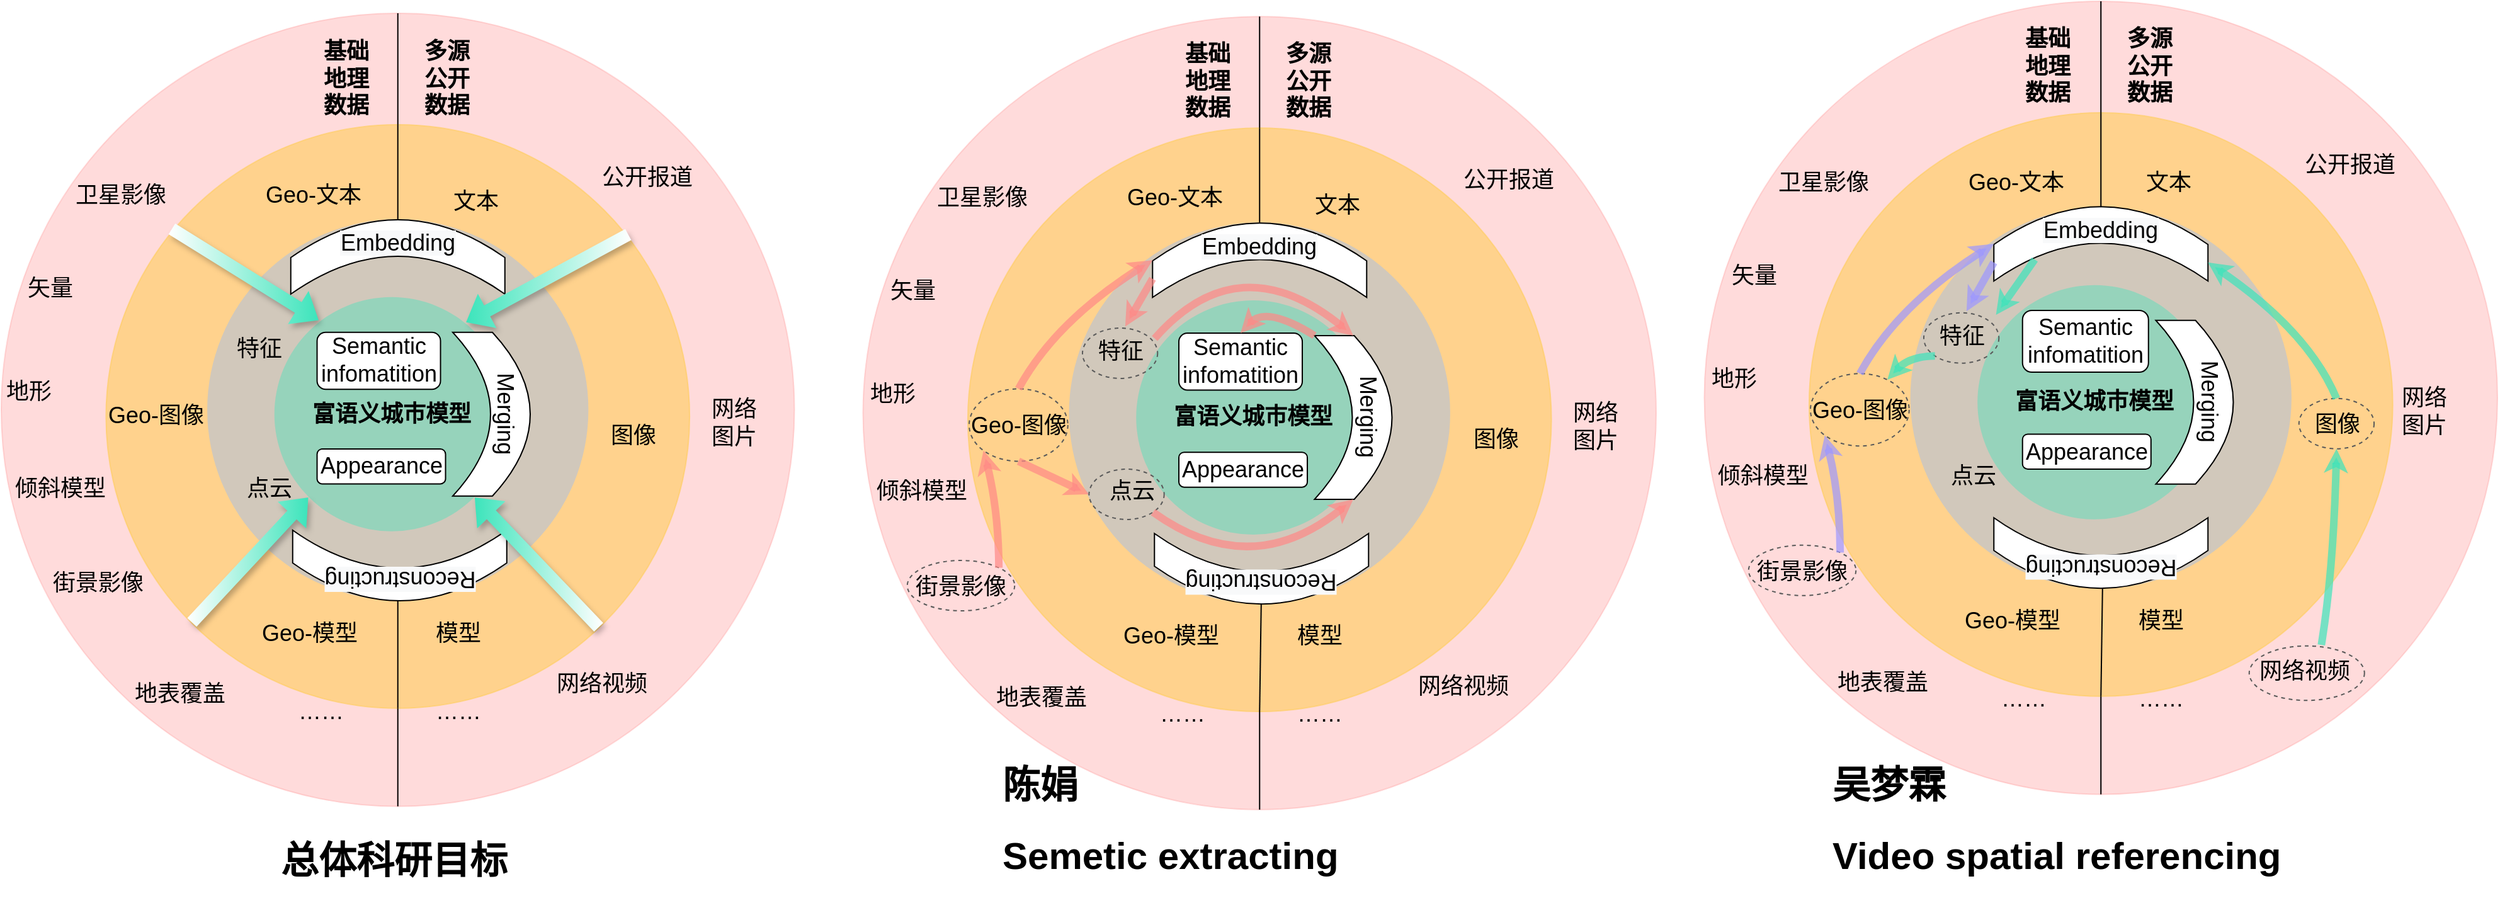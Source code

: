 <mxfile version="24.2.0" type="github">
  <diagram name="第 1 页" id="vshPCFCdqvHP2fLDASBx">
    <mxGraphModel dx="4301" dy="2306" grid="1" gridSize="10" guides="1" tooltips="1" connect="1" arrows="1" fold="1" page="1" pageScale="1" pageWidth="827" pageHeight="1169" math="0" shadow="0">
      <root>
        <mxCell id="0" />
        <mxCell id="1" parent="0" />
        <mxCell id="73l6ZmAT1cNKYX8VZmuh-1" value="" style="ellipse;whiteSpace=wrap;html=1;aspect=fixed;fontSize=18;fillColor=#ff8987;strokeColor=#ff8987;opacity=30;" vertex="1" parent="1">
          <mxGeometry x="802.26" y="50.0" width="629.75" height="629.75" as="geometry" />
        </mxCell>
        <mxCell id="73l6ZmAT1cNKYX8VZmuh-2" value="" style="ellipse;whiteSpace=wrap;html=1;aspect=fixed;fontSize=18;fillColor=#ffcd5a;strokeColor=#ffcd5a;opacity=60;" vertex="1" parent="1">
          <mxGeometry x="885.45" y="138.52" width="463.36" height="463.36" as="geometry" />
        </mxCell>
        <mxCell id="73l6ZmAT1cNKYX8VZmuh-3" value="" style="ellipse;whiteSpace=wrap;html=1;aspect=fixed;fontSize=18;fillColor=#8db9ff;strokeColor=none;opacity=40;" vertex="1" parent="1">
          <mxGeometry x="965.81" y="213.56" width="302.64" height="302.64" as="geometry" />
        </mxCell>
        <mxCell id="73l6ZmAT1cNKYX8VZmuh-4" value="&lt;span style=&quot;background-color: rgb(248 , 249 , 250)&quot;&gt;Reconstructing&lt;br&gt;&lt;br&gt;&lt;/span&gt;" style="shape=dataStorage;whiteSpace=wrap;html=1;fixedSize=1;fontSize=18;rotation=-90;size=30;horizontal=0;strokeColor=default;strokeWidth=1;verticalAlign=middle;" vertex="1" parent="1">
          <mxGeometry x="1089.13" y="403.13" width="56" height="170" as="geometry" />
        </mxCell>
        <mxCell id="73l6ZmAT1cNKYX8VZmuh-5" value="富语义城市模型" style="ellipse;whiteSpace=wrap;html=1;aspect=fixed;fontSize=18;fillColor=#3ce4bb;strokeColor=none;opacity=40;fontStyle=1" vertex="1" parent="1">
          <mxGeometry x="1019.13" y="275.38" width="186" height="186" as="geometry" />
        </mxCell>
        <mxCell id="73l6ZmAT1cNKYX8VZmuh-6" value="Merging&lt;br&gt;&amp;nbsp;" style="shape=dataStorage;whiteSpace=wrap;html=1;fixedSize=1;fontSize=18;rotation=-180;size=30;horizontal=0;strokeColor=default;strokeWidth=1;" vertex="1" parent="1">
          <mxGeometry x="1160.74" y="303.38" width="61.5" height="130" as="geometry" />
        </mxCell>
        <mxCell id="73l6ZmAT1cNKYX8VZmuh-7" value="&lt;span style=&quot;background-color: rgb(248 , 249 , 250)&quot;&gt;Embedding&lt;br&gt;&lt;br&gt;&lt;/span&gt;" style="shape=dataStorage;whiteSpace=wrap;html=1;fixedSize=1;fontSize=18;rotation=90;size=30;horizontal=0;strokeColor=default;strokeWidth=1;" vertex="1" parent="1">
          <mxGeometry x="1087.63" y="157.63" width="59" height="170" as="geometry" />
        </mxCell>
        <mxCell id="73l6ZmAT1cNKYX8VZmuh-8" value="Semantic infomatition" style="rounded=1;whiteSpace=wrap;html=1;fontSize=18;strokeColor=default;strokeWidth=1;" vertex="1" parent="1">
          <mxGeometry x="1054.88" y="295.49" width="100" height="49.03" as="geometry" />
        </mxCell>
        <mxCell id="73l6ZmAT1cNKYX8VZmuh-9" value="Appearance" style="rounded=1;whiteSpace=wrap;html=1;fontSize=18;strokeColor=default;strokeWidth=1;" vertex="1" parent="1">
          <mxGeometry x="1054.88" y="393.73" width="102" height="27.75" as="geometry" />
        </mxCell>
        <mxCell id="73l6ZmAT1cNKYX8VZmuh-10" value="&lt;span style=&quot;text-align: center&quot;&gt;卫星影像&lt;/span&gt;" style="text;whiteSpace=wrap;html=1;fontSize=18;" vertex="1" parent="1">
          <mxGeometry x="859.49" y="177.38" width="74" height="40" as="geometry" />
        </mxCell>
        <mxCell id="73l6ZmAT1cNKYX8VZmuh-11" value="&lt;div style=&quot;text-align: center&quot;&gt;&lt;span&gt;&lt;font face=&quot;helvetica&quot;&gt;地形&lt;/font&gt;&lt;/span&gt;&lt;/div&gt;" style="text;whiteSpace=wrap;html=1;fontSize=18;" vertex="1" parent="1">
          <mxGeometry x="805.52" y="333.27" width="50" height="29" as="geometry" />
        </mxCell>
        <mxCell id="73l6ZmAT1cNKYX8VZmuh-12" value="&lt;div style=&quot;text-align: center&quot;&gt;&lt;span&gt;&lt;font face=&quot;helvetica&quot;&gt;倾斜模型&lt;/font&gt;&lt;/span&gt;&lt;/div&gt;" style="text;whiteSpace=wrap;html=1;fontSize=18;" vertex="1" parent="1">
          <mxGeometry x="810.88" y="410.38" width="100" height="40" as="geometry" />
        </mxCell>
        <mxCell id="73l6ZmAT1cNKYX8VZmuh-13" value="&lt;span style=&quot;font-family: helvetica; font-size: 18px; font-style: normal; font-weight: 400; letter-spacing: normal; text-align: center; text-indent: 0px; text-transform: none; word-spacing: 0px; display: inline; float: none;&quot;&gt;矢量&lt;/span&gt;" style="text;whiteSpace=wrap;html=1;fontSize=18;fillColor=none;fontColor=default;labelBackgroundColor=none;" vertex="1" parent="1">
          <mxGeometry x="821.63" y="251.38" width="55" height="32" as="geometry" />
        </mxCell>
        <mxCell id="73l6ZmAT1cNKYX8VZmuh-14" value="&lt;div style=&quot;text-align: center&quot;&gt;&lt;span&gt;&lt;font face=&quot;helvetica&quot;&gt;地表覆盖&lt;/font&gt;&lt;/span&gt;&lt;/div&gt;" style="text;whiteSpace=wrap;html=1;fontSize=18;" vertex="1" parent="1">
          <mxGeometry x="905.88" y="573.5" width="100" height="40" as="geometry" />
        </mxCell>
        <mxCell id="73l6ZmAT1cNKYX8VZmuh-15" value="&lt;span style=&quot;font-size: 18px; font-style: normal; letter-spacing: normal; text-align: left; text-indent: 0px; text-transform: none; word-spacing: 0px; font-family: helvetica; display: inline; float: none;&quot;&gt;基础&lt;br&gt;&lt;/span&gt;&lt;span style=&quot;font-size: 18px; font-style: normal; letter-spacing: normal; text-align: left; text-indent: 0px; text-transform: none; word-spacing: 0px; font-family: helvetica; display: inline; float: none;&quot;&gt;地理&lt;br&gt;&lt;/span&gt;&lt;span style=&quot;font-size: 18px; font-style: normal; letter-spacing: normal; text-align: left; text-indent: 0px; text-transform: none; word-spacing: 0px; font-family: helvetica; display: inline; float: none;&quot;&gt;数据&lt;/span&gt;" style="text;whiteSpace=wrap;html=1;fontSize=18;fillColor=none;fontColor=default;labelBackgroundColor=none;fontStyle=1" vertex="1" parent="1">
          <mxGeometry x="1054.88" y="63.02" width="40" height="75.5" as="geometry" />
        </mxCell>
        <mxCell id="73l6ZmAT1cNKYX8VZmuh-16" value="&lt;span style=&quot;text-align: right&quot;&gt;多源&lt;br&gt;&lt;/span&gt;&lt;span style=&quot;text-align: right&quot;&gt;公开&lt;br&gt;&lt;/span&gt;&lt;span style=&quot;text-align: right&quot;&gt;数据&lt;/span&gt;" style="text;whiteSpace=wrap;html=1;fontSize=18;fontStyle=1" vertex="1" parent="1">
          <mxGeometry x="1136.26" y="63.02" width="40" height="75.5" as="geometry" />
        </mxCell>
        <mxCell id="73l6ZmAT1cNKYX8VZmuh-17" value="&lt;span style=&quot;font-family: helvetica; font-size: 18px; font-style: normal; font-weight: 400; letter-spacing: normal; text-align: center; text-indent: 0px; text-transform: none; word-spacing: 0px; display: inline; float: none;&quot;&gt;公开报道&lt;/span&gt;" style="text;whiteSpace=wrap;html=1;fontSize=18;fillColor=none;fontColor=default;labelBackgroundColor=none;" vertex="1" parent="1">
          <mxGeometry x="1277.38" y="163.27" width="100" height="40" as="geometry" />
        </mxCell>
        <mxCell id="73l6ZmAT1cNKYX8VZmuh-18" value="&lt;span style=&quot;font-family: helvetica; font-size: 18px; font-style: normal; font-weight: 400; letter-spacing: normal; text-align: center; text-indent: 0px; text-transform: none; word-spacing: 0px; display: inline; float: none;&quot;&gt;网络&lt;br&gt;图片&lt;/span&gt;" style="text;whiteSpace=wrap;html=1;fontSize=18;fillColor=none;fontColor=default;labelBackgroundColor=none;" vertex="1" parent="1">
          <mxGeometry x="1354.38" y="347.88" width="54.36" height="34" as="geometry" />
        </mxCell>
        <mxCell id="73l6ZmAT1cNKYX8VZmuh-19" value="&lt;div style=&quot;text-align: center&quot;&gt;&lt;font face=&quot;helvetica&quot;&gt;……&lt;/font&gt;&lt;/div&gt;" style="text;whiteSpace=wrap;html=1;fontSize=18;" vertex="1" parent="1">
          <mxGeometry x="1036.13" y="587.38" width="48.75" height="40" as="geometry" />
        </mxCell>
        <mxCell id="73l6ZmAT1cNKYX8VZmuh-20" value="&lt;div style=&quot;text-align: center&quot;&gt;&lt;font face=&quot;helvetica&quot;&gt;……&lt;/font&gt;&lt;/div&gt;" style="text;whiteSpace=wrap;html=1;fontSize=18;" vertex="1" parent="1">
          <mxGeometry x="1145.13" y="587.38" width="49.75" height="40" as="geometry" />
        </mxCell>
        <mxCell id="73l6ZmAT1cNKYX8VZmuh-21" value="&lt;span style=&quot;color: rgb(0 , 0 , 0) ; font-family: &amp;#34;helvetica&amp;#34; ; font-size: 18px ; font-style: normal ; font-weight: 400 ; letter-spacing: normal ; text-align: center ; text-indent: 0px ; text-transform: none ; word-spacing: 0px ; display: inline ; float: none&quot;&gt;Geo-文本&lt;/span&gt;" style="text;whiteSpace=wrap;html=1;fontSize=18;labelBackgroundColor=none;" vertex="1" parent="1">
          <mxGeometry x="1010.38" y="177.38" width="90" height="40" as="geometry" />
        </mxCell>
        <mxCell id="73l6ZmAT1cNKYX8VZmuh-22" value="&lt;div style=&quot;text-align: center&quot;&gt;&lt;span&gt;&lt;font face=&quot;helvetica&quot;&gt;Geo-模型&lt;/font&gt;&lt;/span&gt;&lt;/div&gt;" style="text;whiteSpace=wrap;html=1;fontSize=18;" vertex="1" parent="1">
          <mxGeometry x="1006.82" y="525.13" width="79.5" height="40" as="geometry" />
        </mxCell>
        <mxCell id="73l6ZmAT1cNKYX8VZmuh-23" value="" style="ellipse;whiteSpace=wrap;html=1;fontSize=18;fillColor=none;strokeColor=#5a5a5a;labelBackgroundColor=#ffffff;endArrow=classic;rounded=0;endSize=6;startSize=6;strokeWidth=1;dashed=1;" vertex="1" parent="1">
          <mxGeometry x="886.49" y="345.63" width="78.39" height="57.5" as="geometry" />
        </mxCell>
        <mxCell id="73l6ZmAT1cNKYX8VZmuh-24" value="" style="ellipse;whiteSpace=wrap;html=1;fontSize=18;fillColor=none;strokeColor=#5a5a5a;labelBackgroundColor=#ffffff;endArrow=classic;rounded=0;endSize=6;startSize=6;strokeWidth=1;dashed=1;" vertex="1" parent="1">
          <mxGeometry x="976.49" y="297.38" width="59.64" height="40" as="geometry" />
        </mxCell>
        <mxCell id="73l6ZmAT1cNKYX8VZmuh-25" value="" style="curved=1;endArrow=classic;html=1;rounded=0;fontSize=18;entryX=0.569;entryY=-0.032;entryDx=0;entryDy=0;strokeColor=#9d98ff;endSize=0;startSize=0;strokeWidth=6;fillColor=#9d98ff;exitX=0.75;exitY=1;exitDx=0;exitDy=0;opacity=70;entryPerimeter=0;" edge="1" parent="1" source="73l6ZmAT1cNKYX8VZmuh-7" target="73l6ZmAT1cNKYX8VZmuh-24">
          <mxGeometry width="50" height="50" relative="1" as="geometry">
            <mxPoint x="1094.63" y="265.38" as="sourcePoint" />
            <mxPoint x="1060.755" y="312.38" as="targetPoint" />
            <Array as="points" />
          </mxGeometry>
        </mxCell>
        <mxCell id="73l6ZmAT1cNKYX8VZmuh-26" value="" style="ellipse;whiteSpace=wrap;html=1;fontSize=18;fillColor=none;strokeColor=#5a5a5a;labelBackgroundColor=#ffffff;endArrow=classic;rounded=0;endSize=0;startSize=0;strokeWidth=1;dashed=1;" vertex="1" parent="1">
          <mxGeometry x="837.38" y="481.88" width="85.25" height="40" as="geometry" />
        </mxCell>
        <mxCell id="73l6ZmAT1cNKYX8VZmuh-27" value="" style="curved=1;endArrow=classic;html=1;rounded=0;fontSize=18;entryX=0;entryY=1;entryDx=0;entryDy=0;exitX=1;exitY=0;exitDx=0;exitDy=0;strokeColor=#9d98ff;endSize=0;startSize=0;strokeWidth=6;fillColor=#9d98ff;opacity=70;" edge="1" parent="1" source="73l6ZmAT1cNKYX8VZmuh-26" target="73l6ZmAT1cNKYX8VZmuh-23">
          <mxGeometry width="50" height="50" relative="1" as="geometry">
            <mxPoint x="1054.63" y="441.88" as="sourcePoint" />
            <mxPoint x="1104.63" y="391.88" as="targetPoint" />
            <Array as="points">
              <mxPoint x="909.88" y="441.88" />
            </Array>
          </mxGeometry>
        </mxCell>
        <mxCell id="73l6ZmAT1cNKYX8VZmuh-28" value="" style="ellipse;whiteSpace=wrap;html=1;fontSize=18;fillColor=none;strokeColor=#5a5a5a;labelBackgroundColor=#ffffff;endArrow=classic;rounded=0;endSize=6;startSize=6;strokeWidth=1;gradientColor=#ffffff;gradientDirection=north;dashed=1;" vertex="1" parent="1">
          <mxGeometry x="1234.88" y="561.88" width="91.5" height="43.25" as="geometry" />
        </mxCell>
        <mxCell id="73l6ZmAT1cNKYX8VZmuh-29" value="&lt;span style=&quot;color: rgb(0, 0, 0); font-family: helvetica; font-size: 18px; font-style: normal; font-weight: 400; letter-spacing: normal; text-align: center; text-indent: 0px; text-transform: none; word-spacing: 0px; display: inline; float: none;&quot;&gt;网络视频&lt;/span&gt;" style="text;whiteSpace=wrap;html=1;fontSize=18;labelBackgroundColor=none;" vertex="1" parent="1">
          <mxGeometry x="1241.49" y="565.13" width="83.39" height="40" as="geometry" />
        </mxCell>
        <mxCell id="73l6ZmAT1cNKYX8VZmuh-30" value="&lt;span style=&quot;color: rgb(0, 0, 0); font-family: helvetica; font-size: 18px; font-style: normal; font-weight: 400; letter-spacing: normal; text-align: center; text-indent: 0px; text-transform: none; word-spacing: 0px; display: inline; float: none;&quot;&gt;街景影像&lt;/span&gt;" style="text;whiteSpace=wrap;html=1;fontSize=18;labelBackgroundColor=none;fillColor=none;" vertex="1" parent="1">
          <mxGeometry x="841.63" y="485.88" width="78" height="27.64" as="geometry" />
        </mxCell>
        <mxCell id="73l6ZmAT1cNKYX8VZmuh-31" value="&lt;span style=&quot;color: rgb(0 , 0 , 0) ; font-family: &amp;#34;helvetica&amp;#34; ; font-size: 18px ; font-style: normal ; font-weight: 400 ; letter-spacing: normal ; text-align: center ; text-indent: 0px ; text-transform: none ; word-spacing: 0px ; display: inline ; float: none&quot;&gt;Geo-图像&lt;/span&gt;" style="text;whiteSpace=wrap;html=1;fontSize=18;labelBackgroundColor=none;" vertex="1" parent="1">
          <mxGeometry x="886.49" y="357.63" width="80" height="33.5" as="geometry" />
        </mxCell>
        <mxCell id="73l6ZmAT1cNKYX8VZmuh-32" value="&lt;span style=&quot;color: rgb(0, 0, 0); font-family: helvetica; font-size: 18px; font-style: normal; font-weight: 400; letter-spacing: normal; text-indent: 0px; text-transform: none; word-spacing: 0px; display: inline; float: none;&quot;&gt;点云&lt;/span&gt;" style="text;whiteSpace=wrap;html=1;fontSize=18;align=center;labelBackgroundColor=none;" vertex="1" parent="1">
          <mxGeometry x="995.63" y="410.38" width="40" height="30" as="geometry" />
        </mxCell>
        <mxCell id="73l6ZmAT1cNKYX8VZmuh-33" value="&lt;span style=&quot;color: rgb(0, 0, 0); font-family: helvetica; font-size: 18px; font-style: normal; font-weight: 400; letter-spacing: normal; text-indent: 0px; text-transform: none; word-spacing: 0px; display: inline; float: none;&quot;&gt;特征&lt;/span&gt;" style="text;whiteSpace=wrap;html=1;fontSize=18;align=center;labelBackgroundColor=none;" vertex="1" parent="1">
          <mxGeometry x="980.31" y="299.02" width="53.5" height="26.5" as="geometry" />
        </mxCell>
        <mxCell id="73l6ZmAT1cNKYX8VZmuh-34" value="" style="curved=1;endArrow=classic;html=1;rounded=0;fontSize=18;entryX=0.5;entryY=1;entryDx=0;entryDy=0;exitX=0.626;exitY=-0.018;exitDx=0;exitDy=0;strokeColor=#3ce4bb;endSize=0;startSize=0;strokeWidth=6;fillColor=#3ce4bb;opacity=70;exitPerimeter=0;" edge="1" parent="1" source="73l6ZmAT1cNKYX8VZmuh-28" target="73l6ZmAT1cNKYX8VZmuh-37">
          <mxGeometry width="50" height="50" relative="1" as="geometry">
            <mxPoint x="1076.63" y="341.88" as="sourcePoint" />
            <mxPoint x="1126.63" y="291.88" as="targetPoint" />
            <Array as="points">
              <mxPoint x="1301.88" y="501.88" />
            </Array>
          </mxGeometry>
        </mxCell>
        <mxCell id="73l6ZmAT1cNKYX8VZmuh-35" value="" style="endArrow=none;html=1;rounded=0;fontSize=18;entryX=0.5;entryY=0;entryDx=0;entryDy=0;" edge="1" parent="1" source="73l6ZmAT1cNKYX8VZmuh-2" target="73l6ZmAT1cNKYX8VZmuh-1">
          <mxGeometry width="50" height="50" relative="1" as="geometry">
            <mxPoint x="1234.88" y="341.88" as="sourcePoint" />
            <mxPoint x="1284.88" y="291.88" as="targetPoint" />
          </mxGeometry>
        </mxCell>
        <mxCell id="73l6ZmAT1cNKYX8VZmuh-36" value="" style="endArrow=none;html=1;rounded=0;fontSize=18;entryX=0.5;entryY=1;entryDx=0;entryDy=0;exitX=0.5;exitY=1;exitDx=0;exitDy=0;" edge="1" parent="1" source="73l6ZmAT1cNKYX8VZmuh-1" target="73l6ZmAT1cNKYX8VZmuh-2">
          <mxGeometry width="50" height="50" relative="1" as="geometry">
            <mxPoint x="1112.157" y="704.924" as="sourcePoint" />
            <mxPoint x="1110.105" y="611.88" as="targetPoint" />
          </mxGeometry>
        </mxCell>
        <mxCell id="73l6ZmAT1cNKYX8VZmuh-37" value="" style="ellipse;whiteSpace=wrap;html=1;fontSize=18;fillColor=none;strokeColor=#5a5a5a;labelBackgroundColor=#ffffff;endArrow=classic;rounded=0;endSize=6;startSize=6;strokeWidth=1;dashed=1;" vertex="1" parent="1">
          <mxGeometry x="1274.38" y="365.38" width="59.64" height="40" as="geometry" />
        </mxCell>
        <mxCell id="73l6ZmAT1cNKYX8VZmuh-38" value="&lt;span style=&quot;color: rgb(0, 0, 0); font-family: helvetica; font-size: 18px; font-style: normal; font-weight: 400; letter-spacing: normal; text-align: center; text-indent: 0px; text-transform: none; word-spacing: 0px; display: inline; float: none;&quot;&gt;图像&lt;/span&gt;" style="text;whiteSpace=wrap;html=1;fontSize=18;labelBackgroundColor=none;" vertex="1" parent="1">
          <mxGeometry x="1284.52" y="368.63" width="40" height="33.5" as="geometry" />
        </mxCell>
        <mxCell id="73l6ZmAT1cNKYX8VZmuh-39" value="" style="curved=1;endArrow=classic;html=1;rounded=0;fontSize=18;entryX=0.5;entryY=1;entryDx=0;entryDy=0;strokeColor=#9d98ff;endSize=0;startSize=0;strokeWidth=6;fillColor=#9d98ff;exitX=0.5;exitY=0;exitDx=0;exitDy=0;opacity=70;" edge="1" parent="1" source="73l6ZmAT1cNKYX8VZmuh-23" target="73l6ZmAT1cNKYX8VZmuh-7">
          <mxGeometry width="50" height="50" relative="1" as="geometry">
            <mxPoint x="1038.13" y="287.77" as="sourcePoint" />
            <mxPoint x="1020.425" y="306.1" as="targetPoint" />
            <Array as="points">
              <mxPoint x="954.88" y="291.88" />
            </Array>
          </mxGeometry>
        </mxCell>
        <mxCell id="73l6ZmAT1cNKYX8VZmuh-40" value="" style="curved=1;endArrow=classic;html=1;rounded=0;fontSize=18;entryX=0.75;entryY=0;entryDx=0;entryDy=0;exitX=0.5;exitY=0;exitDx=0;exitDy=0;strokeColor=#3ce4bb;endSize=0;startSize=0;strokeWidth=6;fillColor=#3ce4bb;opacity=70;" edge="1" parent="1" source="73l6ZmAT1cNKYX8VZmuh-37" target="73l6ZmAT1cNKYX8VZmuh-7">
          <mxGeometry width="50" height="50" relative="1" as="geometry">
            <mxPoint x="1243.88" y="595.13" as="sourcePoint" />
            <mxPoint x="1096.32" y="574.88" as="targetPoint" />
            <Array as="points">
              <mxPoint x="1281.88" y="311.88" />
            </Array>
          </mxGeometry>
        </mxCell>
        <mxCell id="73l6ZmAT1cNKYX8VZmuh-41" value="" style="endArrow=none;html=1;rounded=0;fontSize=18;entryX=0.5;entryY=0;entryDx=0;entryDy=0;exitX=0.5;exitY=0;exitDx=0;exitDy=0;" edge="1" parent="1" source="73l6ZmAT1cNKYX8VZmuh-3" target="73l6ZmAT1cNKYX8VZmuh-2">
          <mxGeometry width="50" height="50" relative="1" as="geometry">
            <mxPoint x="1127.13" y="148.52" as="sourcePoint" />
            <mxPoint x="1127.135" y="60.0" as="targetPoint" />
          </mxGeometry>
        </mxCell>
        <mxCell id="73l6ZmAT1cNKYX8VZmuh-42" value="" style="endArrow=none;html=1;rounded=0;fontSize=18;exitX=0.5;exitY=1;exitDx=0;exitDy=0;" edge="1" parent="1" source="73l6ZmAT1cNKYX8VZmuh-2" target="73l6ZmAT1cNKYX8VZmuh-3">
          <mxGeometry width="50" height="50" relative="1" as="geometry">
            <mxPoint x="1128.13" y="239.24" as="sourcePoint" />
            <mxPoint x="1127.13" y="148.52" as="targetPoint" />
          </mxGeometry>
        </mxCell>
        <mxCell id="73l6ZmAT1cNKYX8VZmuh-43" value="&lt;div style=&quot;text-align: center&quot;&gt;&lt;span&gt;&lt;font face=&quot;helvetica&quot;&gt;模型&lt;/font&gt;&lt;/span&gt;&lt;/div&gt;" style="text;whiteSpace=wrap;html=1;fontSize=18;" vertex="1" parent="1">
          <mxGeometry x="1145.13" y="525.13" width="49.75" height="40" as="geometry" />
        </mxCell>
        <mxCell id="73l6ZmAT1cNKYX8VZmuh-44" value="&lt;span style=&quot;color: rgb(0 , 0 , 0) ; font-family: &amp;#34;helvetica&amp;#34; ; font-size: 18px ; font-style: normal ; font-weight: 400 ; letter-spacing: normal ; text-align: center ; text-indent: 0px ; text-transform: none ; word-spacing: 0px ; display: inline ; float: none&quot;&gt;文本&lt;/span&gt;" style="text;whiteSpace=wrap;html=1;fontSize=18;labelBackgroundColor=none;" vertex="1" parent="1">
          <mxGeometry x="1150.74" y="177.38" width="45.75" height="29.14" as="geometry" />
        </mxCell>
        <mxCell id="73l6ZmAT1cNKYX8VZmuh-45" value="" style="curved=1;endArrow=classic;html=1;rounded=0;fontSize=18;exitX=0;exitY=1;exitDx=0;exitDy=0;fillColor=#3ce4bb;strokeColor=#3ce4bb;endSize=0;startSize=0;strokeWidth=6;opacity=70;" edge="1" parent="1" source="73l6ZmAT1cNKYX8VZmuh-24" target="73l6ZmAT1cNKYX8VZmuh-23">
          <mxGeometry width="50" height="50" relative="1" as="geometry">
            <mxPoint x="1064.88" y="261.88" as="sourcePoint" />
            <mxPoint x="1114.88" y="211.88" as="targetPoint" />
            <Array as="points">
              <mxPoint x="964.88" y="331.88" />
            </Array>
          </mxGeometry>
        </mxCell>
        <mxCell id="73l6ZmAT1cNKYX8VZmuh-46" value="" style="curved=1;endArrow=classic;html=1;rounded=0;fontSize=18;entryX=1;entryY=0;entryDx=0;entryDy=0;strokeColor=#3ce4bb;endSize=0;startSize=0;strokeWidth=6;fillColor=#3ce4bb;exitX=0.711;exitY=0.809;exitDx=0;exitDy=0;opacity=70;exitPerimeter=0;" edge="1" parent="1" source="73l6ZmAT1cNKYX8VZmuh-7" target="73l6ZmAT1cNKYX8VZmuh-33">
          <mxGeometry width="50" height="50" relative="1" as="geometry">
            <mxPoint x="1042.74" y="273.02" as="sourcePoint" />
            <mxPoint x="1020.425" y="306.1" as="targetPoint" />
            <Array as="points" />
          </mxGeometry>
        </mxCell>
        <mxCell id="73l6ZmAT1cNKYX8VZmuh-47" value="" style="ellipse;whiteSpace=wrap;html=1;aspect=fixed;fontSize=18;fillColor=#ff8987;strokeColor=#ff8987;opacity=30;" vertex="1" parent="1">
          <mxGeometry x="134.26" y="62.11" width="629.75" height="629.75" as="geometry" />
        </mxCell>
        <mxCell id="73l6ZmAT1cNKYX8VZmuh-48" value="" style="ellipse;whiteSpace=wrap;html=1;aspect=fixed;fontSize=18;fillColor=#ffcd5a;strokeColor=#ffcd5a;opacity=60;" vertex="1" parent="1">
          <mxGeometry x="217.45" y="150.63" width="463.36" height="463.36" as="geometry" />
        </mxCell>
        <mxCell id="73l6ZmAT1cNKYX8VZmuh-49" value="" style="ellipse;whiteSpace=wrap;html=1;aspect=fixed;fontSize=18;fillColor=#8db9ff;strokeColor=none;opacity=40;" vertex="1" parent="1">
          <mxGeometry x="297.81" y="225.67" width="302.64" height="302.64" as="geometry" />
        </mxCell>
        <mxCell id="73l6ZmAT1cNKYX8VZmuh-50" value="&lt;span style=&quot;background-color: rgb(248 , 249 , 250)&quot;&gt;Reconstructing&lt;br&gt;&lt;br&gt;&lt;/span&gt;" style="shape=dataStorage;whiteSpace=wrap;html=1;fixedSize=1;fontSize=18;rotation=-90;size=30;horizontal=0;strokeColor=default;strokeWidth=1;verticalAlign=middle;" vertex="1" parent="1">
          <mxGeometry x="422.64" y="415.61" width="56" height="170" as="geometry" />
        </mxCell>
        <mxCell id="73l6ZmAT1cNKYX8VZmuh-51" value="富语义城市模型" style="ellipse;whiteSpace=wrap;html=1;aspect=fixed;fontSize=18;fillColor=#3ce4bb;strokeColor=none;opacity=40;fontStyle=1" vertex="1" parent="1">
          <mxGeometry x="351.13" y="287.49" width="186" height="186" as="geometry" />
        </mxCell>
        <mxCell id="73l6ZmAT1cNKYX8VZmuh-52" value="Merging&lt;br&gt;&amp;nbsp;" style="shape=dataStorage;whiteSpace=wrap;html=1;fixedSize=1;fontSize=18;rotation=-180;size=30;horizontal=0;strokeColor=default;strokeWidth=1;" vertex="1" parent="1">
          <mxGeometry x="492.74" y="315.49" width="61.5" height="130" as="geometry" />
        </mxCell>
        <mxCell id="73l6ZmAT1cNKYX8VZmuh-53" value="&lt;span style=&quot;background-color: rgb(248 , 249 , 250)&quot;&gt;Embedding&lt;br&gt;&lt;br&gt;&lt;/span&gt;" style="shape=dataStorage;whiteSpace=wrap;html=1;fixedSize=1;fontSize=18;rotation=90;size=30;horizontal=0;strokeColor=default;strokeWidth=1;" vertex="1" parent="1">
          <mxGeometry x="419.64" y="170.63" width="59" height="170" as="geometry" />
        </mxCell>
        <mxCell id="73l6ZmAT1cNKYX8VZmuh-54" value="Semantic infomatition" style="rounded=1;whiteSpace=wrap;html=1;fontSize=18;strokeColor=default;strokeWidth=1;" vertex="1" parent="1">
          <mxGeometry x="385.02" y="313.49" width="98" height="45.23" as="geometry" />
        </mxCell>
        <mxCell id="73l6ZmAT1cNKYX8VZmuh-55" value="Appearance" style="rounded=1;whiteSpace=wrap;html=1;fontSize=18;strokeColor=default;strokeWidth=1;" vertex="1" parent="1">
          <mxGeometry x="385.02" y="408.1" width="102" height="27.75" as="geometry" />
        </mxCell>
        <mxCell id="73l6ZmAT1cNKYX8VZmuh-56" value="&lt;span style=&quot;text-align: center&quot;&gt;卫星影像&lt;/span&gt;" style="text;whiteSpace=wrap;html=1;fontSize=18;" vertex="1" parent="1">
          <mxGeometry x="191.49" y="189.49" width="74" height="40" as="geometry" />
        </mxCell>
        <mxCell id="73l6ZmAT1cNKYX8VZmuh-57" value="&lt;div style=&quot;text-align: center&quot;&gt;&lt;span&gt;&lt;font face=&quot;helvetica&quot;&gt;地形&lt;/font&gt;&lt;/span&gt;&lt;/div&gt;" style="text;whiteSpace=wrap;html=1;fontSize=18;" vertex="1" parent="1">
          <mxGeometry x="137.52" y="345.38" width="50" height="29" as="geometry" />
        </mxCell>
        <mxCell id="73l6ZmAT1cNKYX8VZmuh-58" value="&lt;div style=&quot;text-align: center&quot;&gt;&lt;span&gt;&lt;font face=&quot;helvetica&quot;&gt;倾斜模型&lt;/font&gt;&lt;/span&gt;&lt;/div&gt;" style="text;whiteSpace=wrap;html=1;fontSize=18;" vertex="1" parent="1">
          <mxGeometry x="142.88" y="422.49" width="100" height="40" as="geometry" />
        </mxCell>
        <mxCell id="73l6ZmAT1cNKYX8VZmuh-59" value="&lt;span style=&quot;font-family: helvetica; font-size: 18px; font-style: normal; font-weight: 400; letter-spacing: normal; text-align: center; text-indent: 0px; text-transform: none; word-spacing: 0px; display: inline; float: none;&quot;&gt;矢量&lt;/span&gt;" style="text;whiteSpace=wrap;html=1;fontSize=18;fillColor=none;fontColor=default;labelBackgroundColor=none;" vertex="1" parent="1">
          <mxGeometry x="153.63" y="263.49" width="55" height="32" as="geometry" />
        </mxCell>
        <mxCell id="73l6ZmAT1cNKYX8VZmuh-60" value="&lt;div style=&quot;text-align: center&quot;&gt;&lt;span&gt;&lt;font face=&quot;helvetica&quot;&gt;地表覆盖&lt;/font&gt;&lt;/span&gt;&lt;/div&gt;" style="text;whiteSpace=wrap;html=1;fontSize=18;" vertex="1" parent="1">
          <mxGeometry x="237.88" y="585.61" width="100" height="40" as="geometry" />
        </mxCell>
        <mxCell id="73l6ZmAT1cNKYX8VZmuh-61" value="&lt;span style=&quot;font-size: 18px; font-style: normal; letter-spacing: normal; text-align: left; text-indent: 0px; text-transform: none; word-spacing: 0px; font-family: helvetica; display: inline; float: none;&quot;&gt;基础&lt;br&gt;&lt;/span&gt;&lt;span style=&quot;font-size: 18px; font-style: normal; letter-spacing: normal; text-align: left; text-indent: 0px; text-transform: none; word-spacing: 0px; font-family: helvetica; display: inline; float: none;&quot;&gt;地理&lt;br&gt;&lt;/span&gt;&lt;span style=&quot;font-size: 18px; font-style: normal; letter-spacing: normal; text-align: left; text-indent: 0px; text-transform: none; word-spacing: 0px; font-family: helvetica; display: inline; float: none;&quot;&gt;数据&lt;/span&gt;" style="text;whiteSpace=wrap;html=1;fontSize=18;fillColor=none;fontColor=default;labelBackgroundColor=none;fontStyle=1" vertex="1" parent="1">
          <mxGeometry x="388.26" y="75.13" width="40" height="75.5" as="geometry" />
        </mxCell>
        <mxCell id="73l6ZmAT1cNKYX8VZmuh-62" value="&lt;span style=&quot;text-align: right&quot;&gt;多源&lt;br&gt;&lt;/span&gt;&lt;span style=&quot;text-align: right&quot;&gt;公开&lt;br&gt;&lt;/span&gt;&lt;span style=&quot;text-align: right&quot;&gt;数据&lt;/span&gt;" style="text;whiteSpace=wrap;html=1;fontSize=18;fontStyle=1" vertex="1" parent="1">
          <mxGeometry x="468.26" y="75.13" width="40" height="75.5" as="geometry" />
        </mxCell>
        <mxCell id="73l6ZmAT1cNKYX8VZmuh-63" value="&lt;span style=&quot;font-family: helvetica; font-size: 18px; font-style: normal; font-weight: 400; letter-spacing: normal; text-align: center; text-indent: 0px; text-transform: none; word-spacing: 0px; display: inline; float: none;&quot;&gt;公开报道&lt;/span&gt;" style="text;whiteSpace=wrap;html=1;fontSize=18;fillColor=none;fontColor=default;labelBackgroundColor=none;" vertex="1" parent="1">
          <mxGeometry x="609.38" y="175.38" width="100" height="40" as="geometry" />
        </mxCell>
        <mxCell id="73l6ZmAT1cNKYX8VZmuh-64" value="&lt;span style=&quot;font-family: helvetica; font-size: 18px; font-style: normal; font-weight: 400; letter-spacing: normal; text-align: center; text-indent: 0px; text-transform: none; word-spacing: 0px; display: inline; float: none;&quot;&gt;网络&lt;br&gt;图片&lt;/span&gt;" style="text;whiteSpace=wrap;html=1;fontSize=18;fillColor=none;fontColor=default;labelBackgroundColor=none;" vertex="1" parent="1">
          <mxGeometry x="695.9" y="359.99" width="54.36" height="34" as="geometry" />
        </mxCell>
        <mxCell id="73l6ZmAT1cNKYX8VZmuh-65" value="&lt;div style=&quot;text-align: center&quot;&gt;&lt;font face=&quot;helvetica&quot;&gt;……&lt;/font&gt;&lt;/div&gt;" style="text;whiteSpace=wrap;html=1;fontSize=18;" vertex="1" parent="1">
          <mxGeometry x="368.13" y="599.49" width="48.75" height="40" as="geometry" />
        </mxCell>
        <mxCell id="73l6ZmAT1cNKYX8VZmuh-66" value="&lt;div style=&quot;text-align: center&quot;&gt;&lt;font face=&quot;helvetica&quot;&gt;……&lt;/font&gt;&lt;/div&gt;" style="text;whiteSpace=wrap;html=1;fontSize=18;" vertex="1" parent="1">
          <mxGeometry x="477.13" y="599.49" width="49.75" height="40" as="geometry" />
        </mxCell>
        <mxCell id="73l6ZmAT1cNKYX8VZmuh-67" value="&lt;span style=&quot;color: rgb(0 , 0 , 0) ; font-family: &amp;#34;helvetica&amp;#34; ; font-size: 18px ; font-style: normal ; font-weight: 400 ; letter-spacing: normal ; text-align: center ; text-indent: 0px ; text-transform: none ; word-spacing: 0px ; display: inline ; float: none&quot;&gt;Geo-文本&lt;/span&gt;" style="text;whiteSpace=wrap;html=1;fontSize=18;labelBackgroundColor=none;" vertex="1" parent="1">
          <mxGeometry x="342.38" y="189.49" width="90" height="40" as="geometry" />
        </mxCell>
        <mxCell id="73l6ZmAT1cNKYX8VZmuh-68" value="&lt;div style=&quot;text-align: center&quot;&gt;&lt;span&gt;&lt;font face=&quot;helvetica&quot;&gt;Geo-模型&lt;/font&gt;&lt;/span&gt;&lt;/div&gt;" style="text;whiteSpace=wrap;html=1;fontSize=18;" vertex="1" parent="1">
          <mxGeometry x="338.82" y="537.24" width="79.5" height="40" as="geometry" />
        </mxCell>
        <mxCell id="73l6ZmAT1cNKYX8VZmuh-69" value="" style="ellipse;whiteSpace=wrap;html=1;fontSize=18;fillColor=none;strokeColor=#5a5a5a;labelBackgroundColor=#ffffff;endArrow=classic;rounded=0;endSize=6;startSize=6;strokeWidth=1;dashed=1;" vertex="1" parent="1">
          <mxGeometry x="218.49" y="357.74" width="78.39" height="57.5" as="geometry" />
        </mxCell>
        <mxCell id="73l6ZmAT1cNKYX8VZmuh-70" value="" style="ellipse;whiteSpace=wrap;html=1;fontSize=18;fillColor=none;strokeColor=#5a5a5a;labelBackgroundColor=#ffffff;endArrow=classic;rounded=0;endSize=6;startSize=6;strokeWidth=1;dashed=1;" vertex="1" parent="1">
          <mxGeometry x="308.49" y="309.49" width="59.64" height="40" as="geometry" />
        </mxCell>
        <mxCell id="73l6ZmAT1cNKYX8VZmuh-71" value="" style="curved=1;endArrow=classic;html=1;rounded=0;fontSize=18;entryX=0.569;entryY=-0.032;entryDx=0;entryDy=0;strokeColor=#ff8987;endSize=0;startSize=0;strokeWidth=6;fillColor=#ff8987;exitX=0.75;exitY=1;exitDx=0;exitDy=0;opacity=70;entryPerimeter=0;" edge="1" parent="1" source="73l6ZmAT1cNKYX8VZmuh-53" target="73l6ZmAT1cNKYX8VZmuh-70">
          <mxGeometry width="50" height="50" relative="1" as="geometry">
            <mxPoint x="426.63" y="277.49" as="sourcePoint" />
            <mxPoint x="392.755" y="324.49" as="targetPoint" />
            <Array as="points" />
          </mxGeometry>
        </mxCell>
        <mxCell id="73l6ZmAT1cNKYX8VZmuh-72" value="" style="ellipse;whiteSpace=wrap;html=1;fontSize=18;fillColor=none;strokeColor=#5a5a5a;labelBackgroundColor=#ffffff;endArrow=classic;rounded=0;endSize=0;startSize=0;strokeWidth=1;dashed=1;" vertex="1" parent="1">
          <mxGeometry x="169.38" y="493.99" width="85.25" height="40" as="geometry" />
        </mxCell>
        <mxCell id="73l6ZmAT1cNKYX8VZmuh-73" value="" style="curved=1;endArrow=classic;html=1;rounded=0;fontSize=18;entryX=0;entryY=1;entryDx=0;entryDy=0;exitX=1;exitY=0;exitDx=0;exitDy=0;strokeColor=#ff8987;endSize=0;startSize=0;strokeWidth=6;fillColor=#ff8987;opacity=70;" edge="1" parent="1" source="73l6ZmAT1cNKYX8VZmuh-72" target="73l6ZmAT1cNKYX8VZmuh-69">
          <mxGeometry width="50" height="50" relative="1" as="geometry">
            <mxPoint x="386.63" y="453.99" as="sourcePoint" />
            <mxPoint x="436.63" y="403.99" as="targetPoint" />
            <Array as="points">
              <mxPoint x="241.88" y="453.99" />
            </Array>
          </mxGeometry>
        </mxCell>
        <mxCell id="73l6ZmAT1cNKYX8VZmuh-74" value="&lt;span style=&quot;color: rgb(0, 0, 0); font-family: helvetica; font-size: 18px; font-style: normal; font-weight: 400; letter-spacing: normal; text-align: center; text-indent: 0px; text-transform: none; word-spacing: 0px; display: inline; float: none;&quot;&gt;网络视频&lt;/span&gt;" style="text;whiteSpace=wrap;html=1;fontSize=18;labelBackgroundColor=none;" vertex="1" parent="1">
          <mxGeometry x="573.49" y="577.24" width="83.39" height="40" as="geometry" />
        </mxCell>
        <mxCell id="73l6ZmAT1cNKYX8VZmuh-75" value="&lt;span style=&quot;color: rgb(0, 0, 0); font-family: helvetica; font-size: 18px; font-style: normal; font-weight: 400; letter-spacing: normal; text-align: center; text-indent: 0px; text-transform: none; word-spacing: 0px; display: inline; float: none;&quot;&gt;街景影像&lt;/span&gt;" style="text;whiteSpace=wrap;html=1;fontSize=18;labelBackgroundColor=none;fillColor=none;" vertex="1" parent="1">
          <mxGeometry x="173.63" y="497.99" width="78" height="27.64" as="geometry" />
        </mxCell>
        <mxCell id="73l6ZmAT1cNKYX8VZmuh-76" value="&lt;span style=&quot;color: rgb(0 , 0 , 0) ; font-family: &amp;#34;helvetica&amp;#34; ; font-size: 18px ; font-style: normal ; font-weight: 400 ; letter-spacing: normal ; text-align: center ; text-indent: 0px ; text-transform: none ; word-spacing: 0px ; display: inline ; float: none&quot;&gt;Geo-图像&lt;/span&gt;" style="text;whiteSpace=wrap;html=1;fontSize=18;labelBackgroundColor=none;" vertex="1" parent="1">
          <mxGeometry x="218.49" y="369.74" width="80" height="33.5" as="geometry" />
        </mxCell>
        <mxCell id="73l6ZmAT1cNKYX8VZmuh-77" value="&lt;span style=&quot;color: rgb(0, 0, 0); font-family: helvetica; font-size: 18px; font-style: normal; font-weight: 400; letter-spacing: normal; text-indent: 0px; text-transform: none; word-spacing: 0px; display: inline; float: none;&quot;&gt;点云&lt;/span&gt;" style="text;whiteSpace=wrap;html=1;fontSize=18;align=center;labelBackgroundColor=none;" vertex="1" parent="1">
          <mxGeometry x="327.63" y="422.49" width="40" height="30" as="geometry" />
        </mxCell>
        <mxCell id="73l6ZmAT1cNKYX8VZmuh-78" value="&lt;span style=&quot;color: rgb(0, 0, 0); font-family: helvetica; font-size: 18px; font-style: normal; font-weight: 400; letter-spacing: normal; text-indent: 0px; text-transform: none; word-spacing: 0px; display: inline; float: none;&quot;&gt;特征&lt;/span&gt;" style="text;whiteSpace=wrap;html=1;fontSize=18;align=center;labelBackgroundColor=none;" vertex="1" parent="1">
          <mxGeometry x="312.31" y="311.13" width="53.5" height="26.5" as="geometry" />
        </mxCell>
        <mxCell id="73l6ZmAT1cNKYX8VZmuh-79" value="" style="endArrow=none;html=1;rounded=0;fontSize=18;entryX=0.5;entryY=0;entryDx=0;entryDy=0;" edge="1" parent="1" source="73l6ZmAT1cNKYX8VZmuh-48" target="73l6ZmAT1cNKYX8VZmuh-47">
          <mxGeometry width="50" height="50" relative="1" as="geometry">
            <mxPoint x="566.88" y="353.99" as="sourcePoint" />
            <mxPoint x="616.88" y="303.99" as="targetPoint" />
          </mxGeometry>
        </mxCell>
        <mxCell id="73l6ZmAT1cNKYX8VZmuh-80" value="" style="endArrow=none;html=1;rounded=0;fontSize=18;entryX=0.5;entryY=1;entryDx=0;entryDy=0;exitX=0.5;exitY=1;exitDx=0;exitDy=0;" edge="1" parent="1" source="73l6ZmAT1cNKYX8VZmuh-47" target="73l6ZmAT1cNKYX8VZmuh-48">
          <mxGeometry width="50" height="50" relative="1" as="geometry">
            <mxPoint x="444.157" y="717.034" as="sourcePoint" />
            <mxPoint x="442.105" y="623.99" as="targetPoint" />
          </mxGeometry>
        </mxCell>
        <mxCell id="73l6ZmAT1cNKYX8VZmuh-81" value="&lt;span style=&quot;color: rgb(0, 0, 0); font-family: helvetica; font-size: 18px; font-style: normal; font-weight: 400; letter-spacing: normal; text-align: center; text-indent: 0px; text-transform: none; word-spacing: 0px; display: inline; float: none;&quot;&gt;图像&lt;/span&gt;" style="text;whiteSpace=wrap;html=1;fontSize=18;labelBackgroundColor=none;" vertex="1" parent="1">
          <mxGeometry x="616.52" y="380.74" width="40" height="33.5" as="geometry" />
        </mxCell>
        <mxCell id="73l6ZmAT1cNKYX8VZmuh-82" value="" style="curved=1;endArrow=classic;html=1;rounded=0;fontSize=18;entryX=0.5;entryY=1;entryDx=0;entryDy=0;strokeColor=#ff8987;endSize=0;startSize=0;strokeWidth=6;fillColor=#ff8987;exitX=0.5;exitY=0;exitDx=0;exitDy=0;opacity=70;" edge="1" parent="1" source="73l6ZmAT1cNKYX8VZmuh-69" target="73l6ZmAT1cNKYX8VZmuh-53">
          <mxGeometry width="50" height="50" relative="1" as="geometry">
            <mxPoint x="370.13" y="299.88" as="sourcePoint" />
            <mxPoint x="352.425" y="318.21" as="targetPoint" />
            <Array as="points">
              <mxPoint x="286.88" y="303.99" />
            </Array>
          </mxGeometry>
        </mxCell>
        <mxCell id="73l6ZmAT1cNKYX8VZmuh-83" value="" style="endArrow=none;html=1;rounded=0;fontSize=18;entryX=0.5;entryY=0;entryDx=0;entryDy=0;exitX=0.5;exitY=0;exitDx=0;exitDy=0;" edge="1" parent="1" source="73l6ZmAT1cNKYX8VZmuh-49" target="73l6ZmAT1cNKYX8VZmuh-48">
          <mxGeometry width="50" height="50" relative="1" as="geometry">
            <mxPoint x="459.13" y="160.63" as="sourcePoint" />
            <mxPoint x="459.135" y="72.11" as="targetPoint" />
          </mxGeometry>
        </mxCell>
        <mxCell id="73l6ZmAT1cNKYX8VZmuh-84" value="" style="endArrow=none;html=1;rounded=0;fontSize=18;exitX=0.5;exitY=1;exitDx=0;exitDy=0;" edge="1" parent="1" source="73l6ZmAT1cNKYX8VZmuh-48" target="73l6ZmAT1cNKYX8VZmuh-49">
          <mxGeometry width="50" height="50" relative="1" as="geometry">
            <mxPoint x="460.13" y="251.35" as="sourcePoint" />
            <mxPoint x="459.13" y="160.63" as="targetPoint" />
          </mxGeometry>
        </mxCell>
        <mxCell id="73l6ZmAT1cNKYX8VZmuh-85" value="&lt;div style=&quot;text-align: center&quot;&gt;&lt;span&gt;&lt;font face=&quot;helvetica&quot;&gt;模型&lt;/font&gt;&lt;/span&gt;&lt;/div&gt;" style="text;whiteSpace=wrap;html=1;fontSize=18;" vertex="1" parent="1">
          <mxGeometry x="477.13" y="537.24" width="49.75" height="40" as="geometry" />
        </mxCell>
        <mxCell id="73l6ZmAT1cNKYX8VZmuh-86" value="&lt;span style=&quot;color: rgb(0 , 0 , 0) ; font-family: &amp;#34;helvetica&amp;#34; ; font-size: 18px ; font-style: normal ; font-weight: 400 ; letter-spacing: normal ; text-align: center ; text-indent: 0px ; text-transform: none ; word-spacing: 0px ; display: inline ; float: none&quot;&gt;文本&lt;/span&gt;" style="text;whiteSpace=wrap;html=1;fontSize=18;labelBackgroundColor=none;" vertex="1" parent="1">
          <mxGeometry x="491.13" y="194.85" width="45.75" height="29.14" as="geometry" />
        </mxCell>
        <mxCell id="73l6ZmAT1cNKYX8VZmuh-87" value="" style="curved=1;endArrow=classic;html=1;rounded=0;fontSize=18;strokeColor=#ff8987;endSize=0;startSize=0;strokeWidth=6;fillColor=#ff8987;exitX=0.5;exitY=1;exitDx=0;exitDy=0;opacity=70;entryX=0;entryY=0.5;entryDx=0;entryDy=0;" edge="1" parent="1" source="73l6ZmAT1cNKYX8VZmuh-69" target="73l6ZmAT1cNKYX8VZmuh-88">
          <mxGeometry width="50" height="50" relative="1" as="geometry">
            <mxPoint x="267.685" y="367.74" as="sourcePoint" />
            <mxPoint x="374.74" y="270.38" as="targetPoint" />
            <Array as="points">
              <mxPoint x="292.52" y="431.6" />
            </Array>
          </mxGeometry>
        </mxCell>
        <mxCell id="73l6ZmAT1cNKYX8VZmuh-88" value="" style="ellipse;whiteSpace=wrap;html=1;fontSize=18;fillColor=none;strokeColor=#5a5a5a;labelBackgroundColor=#ffffff;endArrow=classic;rounded=0;endSize=6;startSize=6;strokeWidth=1;dashed=1;" vertex="1" parent="1">
          <mxGeometry x="313.7" y="421.48" width="59.64" height="40" as="geometry" />
        </mxCell>
        <mxCell id="73l6ZmAT1cNKYX8VZmuh-89" value="" style="curved=1;endArrow=classic;html=1;rounded=0;fontSize=18;strokeColor=#ff8987;endSize=0;startSize=0;strokeWidth=6;fillColor=#ff8987;exitX=1;exitY=1;exitDx=0;exitDy=0;opacity=70;entryX=0.5;entryY=0;entryDx=0;entryDy=0;" edge="1" parent="1" source="73l6ZmAT1cNKYX8VZmuh-88" target="73l6ZmAT1cNKYX8VZmuh-52">
          <mxGeometry width="50" height="50" relative="1" as="geometry">
            <mxPoint x="267.685" y="425.24" as="sourcePoint" />
            <mxPoint x="323.7" y="451.48" as="targetPoint" />
            <Array as="points">
              <mxPoint x="442.52" y="511.6" />
            </Array>
          </mxGeometry>
        </mxCell>
        <mxCell id="73l6ZmAT1cNKYX8VZmuh-90" value="" style="curved=1;endArrow=classic;html=1;rounded=0;fontSize=18;strokeColor=#ff8987;endSize=0;startSize=0;strokeWidth=6;fillColor=#ff8987;exitX=1;exitY=0.25;exitDx=0;exitDy=0;opacity=70;entryX=0.5;entryY=1;entryDx=0;entryDy=0;" edge="1" parent="1" source="73l6ZmAT1cNKYX8VZmuh-78" target="73l6ZmAT1cNKYX8VZmuh-52">
          <mxGeometry width="50" height="50" relative="1" as="geometry">
            <mxPoint x="374.547" y="465.661" as="sourcePoint" />
            <mxPoint x="533.49" y="455.49" as="targetPoint" />
            <Array as="points">
              <mxPoint x="432.52" y="241.6" />
            </Array>
          </mxGeometry>
        </mxCell>
        <mxCell id="73l6ZmAT1cNKYX8VZmuh-91" value="" style="curved=1;endArrow=classic;html=1;rounded=0;fontSize=18;entryX=0.5;entryY=0;entryDx=0;entryDy=0;strokeColor=#ff8987;endSize=0;startSize=0;strokeWidth=6;fillColor=#ff8987;exitX=1;exitY=1;exitDx=0;exitDy=0;opacity=70;" edge="1" parent="1" source="73l6ZmAT1cNKYX8VZmuh-52" target="73l6ZmAT1cNKYX8VZmuh-54">
          <mxGeometry width="50" height="50" relative="1" as="geometry">
            <mxPoint x="374.74" y="285.13" as="sourcePoint" />
            <mxPoint x="352.425" y="318.21" as="targetPoint" />
            <Array as="points">
              <mxPoint x="454.52" y="291.6" />
            </Array>
          </mxGeometry>
        </mxCell>
        <mxCell id="73l6ZmAT1cNKYX8VZmuh-92" value="" style="ellipse;whiteSpace=wrap;html=1;aspect=fixed;fontSize=18;fillColor=#ff8987;strokeColor=#ff8987;opacity=30;" vertex="1" parent="1">
          <mxGeometry x="-550" y="59.5" width="629.75" height="629.75" as="geometry" />
        </mxCell>
        <mxCell id="73l6ZmAT1cNKYX8VZmuh-93" value="" style="ellipse;whiteSpace=wrap;html=1;aspect=fixed;fontSize=18;fillColor=#ffcd5a;strokeColor=#ffcd5a;opacity=60;" vertex="1" parent="1">
          <mxGeometry x="-466.81" y="148.02" width="463.36" height="463.36" as="geometry" />
        </mxCell>
        <mxCell id="73l6ZmAT1cNKYX8VZmuh-94" value="" style="ellipse;whiteSpace=wrap;html=1;aspect=fixed;fontSize=18;fillColor=#8db9ff;strokeColor=none;opacity=40;" vertex="1" parent="1">
          <mxGeometry x="-386.45" y="223.06" width="302.64" height="302.64" as="geometry" />
        </mxCell>
        <mxCell id="73l6ZmAT1cNKYX8VZmuh-95" value="&lt;span style=&quot;background-color: rgb(248 , 249 , 250)&quot;&gt;Reconstructing&lt;br&gt;&lt;br&gt;&lt;/span&gt;" style="shape=dataStorage;whiteSpace=wrap;html=1;fixedSize=1;fontSize=18;rotation=-90;size=30;horizontal=0;strokeColor=default;strokeWidth=1;verticalAlign=middle;" vertex="1" parent="1">
          <mxGeometry x="-261.62" y="413.0" width="56" height="170" as="geometry" />
        </mxCell>
        <mxCell id="73l6ZmAT1cNKYX8VZmuh-96" value="富语义城市模型" style="ellipse;whiteSpace=wrap;html=1;aspect=fixed;fontSize=18;fillColor=#3ce4bb;strokeColor=none;opacity=40;fontStyle=1" vertex="1" parent="1">
          <mxGeometry x="-333.13" y="284.88" width="186" height="186" as="geometry" />
        </mxCell>
        <mxCell id="73l6ZmAT1cNKYX8VZmuh-97" value="Merging&lt;br&gt;&amp;nbsp;" style="shape=dataStorage;whiteSpace=wrap;html=1;fixedSize=1;fontSize=18;rotation=-180;size=30;horizontal=0;strokeColor=default;strokeWidth=1;" vertex="1" parent="1">
          <mxGeometry x="-191.52" y="312.88" width="61.5" height="130" as="geometry" />
        </mxCell>
        <mxCell id="73l6ZmAT1cNKYX8VZmuh-98" value="&lt;span style=&quot;background-color: rgb(248 , 249 , 250)&quot;&gt;Embedding&lt;br&gt;&lt;br&gt;&lt;/span&gt;" style="shape=dataStorage;whiteSpace=wrap;html=1;fixedSize=1;fontSize=18;rotation=90;size=30;horizontal=0;strokeColor=default;strokeWidth=1;" vertex="1" parent="1">
          <mxGeometry x="-264.62" y="168.02" width="59" height="170" as="geometry" />
        </mxCell>
        <mxCell id="73l6ZmAT1cNKYX8VZmuh-99" value="Semantic infomatition" style="rounded=1;whiteSpace=wrap;html=1;fontSize=18;strokeColor=default;strokeWidth=1;" vertex="1" parent="1">
          <mxGeometry x="-299.24" y="312.88" width="98" height="45.23" as="geometry" />
        </mxCell>
        <mxCell id="73l6ZmAT1cNKYX8VZmuh-100" value="Appearance" style="rounded=1;whiteSpace=wrap;html=1;fontSize=18;strokeColor=default;strokeWidth=1;" vertex="1" parent="1">
          <mxGeometry x="-299.24" y="405.49" width="102" height="27.75" as="geometry" />
        </mxCell>
        <mxCell id="73l6ZmAT1cNKYX8VZmuh-101" value="&lt;span style=&quot;text-align: center&quot;&gt;卫星影像&lt;/span&gt;" style="text;whiteSpace=wrap;html=1;fontSize=18;" vertex="1" parent="1">
          <mxGeometry x="-492.77" y="186.88" width="74" height="40" as="geometry" />
        </mxCell>
        <mxCell id="73l6ZmAT1cNKYX8VZmuh-102" value="&lt;div style=&quot;text-align: center&quot;&gt;&lt;span&gt;&lt;font face=&quot;helvetica&quot;&gt;地形&lt;/font&gt;&lt;/span&gt;&lt;/div&gt;" style="text;whiteSpace=wrap;html=1;fontSize=18;" vertex="1" parent="1">
          <mxGeometry x="-547.74" y="342.77" width="50" height="29" as="geometry" />
        </mxCell>
        <mxCell id="73l6ZmAT1cNKYX8VZmuh-103" value="&lt;div style=&quot;text-align: center&quot;&gt;&lt;span&gt;&lt;font face=&quot;helvetica&quot;&gt;倾斜模型&lt;/font&gt;&lt;/span&gt;&lt;/div&gt;" style="text;whiteSpace=wrap;html=1;fontSize=18;" vertex="1" parent="1">
          <mxGeometry x="-541.38" y="419.88" width="100" height="40" as="geometry" />
        </mxCell>
        <mxCell id="73l6ZmAT1cNKYX8VZmuh-104" value="&lt;span style=&quot;font-family: helvetica; font-size: 18px; font-style: normal; font-weight: 400; letter-spacing: normal; text-align: center; text-indent: 0px; text-transform: none; word-spacing: 0px; display: inline; float: none;&quot;&gt;矢量&lt;/span&gt;" style="text;whiteSpace=wrap;html=1;fontSize=18;fillColor=none;fontColor=default;labelBackgroundColor=none;" vertex="1" parent="1">
          <mxGeometry x="-530.63" y="260.88" width="55" height="32" as="geometry" />
        </mxCell>
        <mxCell id="73l6ZmAT1cNKYX8VZmuh-105" value="&lt;div style=&quot;text-align: center&quot;&gt;&lt;span&gt;&lt;font face=&quot;helvetica&quot;&gt;地表覆盖&lt;/font&gt;&lt;/span&gt;&lt;/div&gt;" style="text;whiteSpace=wrap;html=1;fontSize=18;" vertex="1" parent="1">
          <mxGeometry x="-446.38" y="583.0" width="100" height="40" as="geometry" />
        </mxCell>
        <mxCell id="73l6ZmAT1cNKYX8VZmuh-106" value="&lt;span style=&quot;font-size: 18px; font-style: normal; letter-spacing: normal; text-align: left; text-indent: 0px; text-transform: none; word-spacing: 0px; font-family: helvetica; display: inline; float: none;&quot;&gt;基础&lt;br&gt;&lt;/span&gt;&lt;span style=&quot;font-size: 18px; font-style: normal; letter-spacing: normal; text-align: left; text-indent: 0px; text-transform: none; word-spacing: 0px; font-family: helvetica; display: inline; float: none;&quot;&gt;地理&lt;br&gt;&lt;/span&gt;&lt;span style=&quot;font-size: 18px; font-style: normal; letter-spacing: normal; text-align: left; text-indent: 0px; text-transform: none; word-spacing: 0px; font-family: helvetica; display: inline; float: none;&quot;&gt;数据&lt;/span&gt;" style="text;whiteSpace=wrap;html=1;fontSize=18;fillColor=none;fontColor=default;labelBackgroundColor=none;fontStyle=1" vertex="1" parent="1">
          <mxGeometry x="-296" y="72.52" width="40" height="75.5" as="geometry" />
        </mxCell>
        <mxCell id="73l6ZmAT1cNKYX8VZmuh-107" value="&lt;span style=&quot;text-align: right&quot;&gt;多源&lt;br&gt;&lt;/span&gt;&lt;span style=&quot;text-align: right&quot;&gt;公开&lt;br&gt;&lt;/span&gt;&lt;span style=&quot;text-align: right&quot;&gt;数据&lt;/span&gt;" style="text;whiteSpace=wrap;html=1;fontSize=18;fontStyle=1" vertex="1" parent="1">
          <mxGeometry x="-216" y="72.52" width="40" height="75.5" as="geometry" />
        </mxCell>
        <mxCell id="73l6ZmAT1cNKYX8VZmuh-108" value="&lt;span style=&quot;font-family: helvetica; font-size: 18px; font-style: normal; font-weight: 400; letter-spacing: normal; text-align: center; text-indent: 0px; text-transform: none; word-spacing: 0px; display: inline; float: none;&quot;&gt;公开报道&lt;/span&gt;" style="text;whiteSpace=wrap;html=1;fontSize=18;fillColor=none;fontColor=default;labelBackgroundColor=none;" vertex="1" parent="1">
          <mxGeometry x="-74.88" y="172.77" width="100" height="40" as="geometry" />
        </mxCell>
        <mxCell id="73l6ZmAT1cNKYX8VZmuh-109" value="&lt;span style=&quot;font-family: helvetica; font-size: 18px; font-style: normal; font-weight: 400; letter-spacing: normal; text-align: center; text-indent: 0px; text-transform: none; word-spacing: 0px; display: inline; float: none;&quot;&gt;网络&lt;br&gt;图片&lt;/span&gt;" style="text;whiteSpace=wrap;html=1;fontSize=18;fillColor=none;fontColor=default;labelBackgroundColor=none;" vertex="1" parent="1">
          <mxGeometry x="11.64" y="357.38" width="54.36" height="34" as="geometry" />
        </mxCell>
        <mxCell id="73l6ZmAT1cNKYX8VZmuh-110" value="&lt;div style=&quot;text-align: center&quot;&gt;&lt;font face=&quot;helvetica&quot;&gt;……&lt;/font&gt;&lt;/div&gt;" style="text;whiteSpace=wrap;html=1;fontSize=18;" vertex="1" parent="1">
          <mxGeometry x="-316.13" y="596.88" width="48.75" height="40" as="geometry" />
        </mxCell>
        <mxCell id="73l6ZmAT1cNKYX8VZmuh-111" value="&lt;div style=&quot;text-align: center&quot;&gt;&lt;font face=&quot;helvetica&quot;&gt;……&lt;/font&gt;&lt;/div&gt;" style="text;whiteSpace=wrap;html=1;fontSize=18;" vertex="1" parent="1">
          <mxGeometry x="-207.13" y="596.88" width="49.75" height="40" as="geometry" />
        </mxCell>
        <mxCell id="73l6ZmAT1cNKYX8VZmuh-112" value="&lt;span style=&quot;color: rgb(0 , 0 , 0) ; font-family: &amp;#34;helvetica&amp;#34; ; font-size: 18px ; font-style: normal ; font-weight: 400 ; letter-spacing: normal ; text-align: center ; text-indent: 0px ; text-transform: none ; word-spacing: 0px ; display: inline ; float: none&quot;&gt;Geo-文本&lt;/span&gt;" style="text;whiteSpace=wrap;html=1;fontSize=18;labelBackgroundColor=none;" vertex="1" parent="1">
          <mxGeometry x="-341.88" y="186.88" width="90" height="40" as="geometry" />
        </mxCell>
        <mxCell id="73l6ZmAT1cNKYX8VZmuh-113" value="&lt;div style=&quot;text-align: center&quot;&gt;&lt;span&gt;&lt;font face=&quot;helvetica&quot;&gt;Geo-模型&lt;/font&gt;&lt;/span&gt;&lt;/div&gt;" style="text;whiteSpace=wrap;html=1;fontSize=18;" vertex="1" parent="1">
          <mxGeometry x="-345.44" y="534.63" width="79.5" height="40" as="geometry" />
        </mxCell>
        <mxCell id="73l6ZmAT1cNKYX8VZmuh-114" value="&lt;span style=&quot;color: rgb(0, 0, 0); font-family: helvetica; font-size: 18px; font-style: normal; font-weight: 400; letter-spacing: normal; text-align: center; text-indent: 0px; text-transform: none; word-spacing: 0px; display: inline; float: none;&quot;&gt;网络视频&lt;/span&gt;" style="text;whiteSpace=wrap;html=1;fontSize=18;labelBackgroundColor=none;" vertex="1" parent="1">
          <mxGeometry x="-110.77" y="574.63" width="83.39" height="40" as="geometry" />
        </mxCell>
        <mxCell id="73l6ZmAT1cNKYX8VZmuh-115" value="&lt;span style=&quot;color: rgb(0, 0, 0); font-family: helvetica; font-size: 18px; font-style: normal; font-weight: 400; letter-spacing: normal; text-align: center; text-indent: 0px; text-transform: none; word-spacing: 0px; display: inline; float: none;&quot;&gt;街景影像&lt;/span&gt;" style="text;whiteSpace=wrap;html=1;fontSize=18;labelBackgroundColor=none;fillColor=none;" vertex="1" parent="1">
          <mxGeometry x="-510.63" y="495.38" width="78" height="27.64" as="geometry" />
        </mxCell>
        <mxCell id="73l6ZmAT1cNKYX8VZmuh-116" value="&lt;span style=&quot;color: rgb(0 , 0 , 0) ; font-family: &amp;#34;helvetica&amp;#34; ; font-size: 18px ; font-style: normal ; font-weight: 400 ; letter-spacing: normal ; text-align: center ; text-indent: 0px ; text-transform: none ; word-spacing: 0px ; display: inline ; float: none&quot;&gt;Geo-图像&lt;/span&gt;" style="text;whiteSpace=wrap;html=1;fontSize=18;labelBackgroundColor=none;" vertex="1" parent="1">
          <mxGeometry x="-466.81" y="362.27" width="80" height="33.5" as="geometry" />
        </mxCell>
        <mxCell id="73l6ZmAT1cNKYX8VZmuh-117" value="&lt;span style=&quot;color: rgb(0, 0, 0); font-family: helvetica; font-size: 18px; font-style: normal; font-weight: 400; letter-spacing: normal; text-indent: 0px; text-transform: none; word-spacing: 0px; display: inline; float: none;&quot;&gt;点云&lt;/span&gt;" style="text;whiteSpace=wrap;html=1;fontSize=18;align=center;labelBackgroundColor=none;" vertex="1" parent="1">
          <mxGeometry x="-356.63" y="419.88" width="40" height="30" as="geometry" />
        </mxCell>
        <mxCell id="73l6ZmAT1cNKYX8VZmuh-118" value="&lt;span style=&quot;color: rgb(0, 0, 0); font-family: helvetica; font-size: 18px; font-style: normal; font-weight: 400; letter-spacing: normal; text-indent: 0px; text-transform: none; word-spacing: 0px; display: inline; float: none;&quot;&gt;特征&lt;/span&gt;" style="text;whiteSpace=wrap;html=1;fontSize=18;align=center;labelBackgroundColor=none;" vertex="1" parent="1">
          <mxGeometry x="-371.95" y="308.52" width="53.5" height="26.5" as="geometry" />
        </mxCell>
        <mxCell id="73l6ZmAT1cNKYX8VZmuh-119" value="" style="endArrow=none;html=1;rounded=0;fontSize=18;entryX=0.5;entryY=0;entryDx=0;entryDy=0;" edge="1" parent="1" source="73l6ZmAT1cNKYX8VZmuh-93" target="73l6ZmAT1cNKYX8VZmuh-92">
          <mxGeometry width="50" height="50" relative="1" as="geometry">
            <mxPoint x="-117.38" y="351.38" as="sourcePoint" />
            <mxPoint x="-67.38" y="301.38" as="targetPoint" />
          </mxGeometry>
        </mxCell>
        <mxCell id="73l6ZmAT1cNKYX8VZmuh-120" value="" style="endArrow=none;html=1;rounded=0;fontSize=18;entryX=0.5;entryY=1;entryDx=0;entryDy=0;exitX=0.5;exitY=1;exitDx=0;exitDy=0;" edge="1" parent="1" source="73l6ZmAT1cNKYX8VZmuh-92" target="73l6ZmAT1cNKYX8VZmuh-93">
          <mxGeometry width="50" height="50" relative="1" as="geometry">
            <mxPoint x="-240.103" y="714.424" as="sourcePoint" />
            <mxPoint x="-242.155" y="621.38" as="targetPoint" />
          </mxGeometry>
        </mxCell>
        <mxCell id="73l6ZmAT1cNKYX8VZmuh-121" value="&lt;span style=&quot;color: rgb(0, 0, 0); font-family: helvetica; font-size: 18px; font-style: normal; font-weight: 400; letter-spacing: normal; text-align: center; text-indent: 0px; text-transform: none; word-spacing: 0px; display: inline; float: none;&quot;&gt;图像&lt;/span&gt;" style="text;whiteSpace=wrap;html=1;fontSize=18;labelBackgroundColor=none;" vertex="1" parent="1">
          <mxGeometry x="-67.74" y="378.13" width="40" height="33.5" as="geometry" />
        </mxCell>
        <mxCell id="73l6ZmAT1cNKYX8VZmuh-122" value="" style="endArrow=none;html=1;rounded=0;fontSize=18;entryX=0.5;entryY=0;entryDx=0;entryDy=0;exitX=0.5;exitY=0;exitDx=0;exitDy=0;" edge="1" parent="1" source="73l6ZmAT1cNKYX8VZmuh-94" target="73l6ZmAT1cNKYX8VZmuh-93">
          <mxGeometry width="50" height="50" relative="1" as="geometry">
            <mxPoint x="-225.13" y="158.02" as="sourcePoint" />
            <mxPoint x="-225.125" y="69.5" as="targetPoint" />
          </mxGeometry>
        </mxCell>
        <mxCell id="73l6ZmAT1cNKYX8VZmuh-123" value="" style="endArrow=none;html=1;rounded=0;fontSize=18;exitX=0.5;exitY=1;exitDx=0;exitDy=0;" edge="1" parent="1" source="73l6ZmAT1cNKYX8VZmuh-93" target="73l6ZmAT1cNKYX8VZmuh-94">
          <mxGeometry width="50" height="50" relative="1" as="geometry">
            <mxPoint x="-224.13" y="248.74" as="sourcePoint" />
            <mxPoint x="-225.13" y="158.02" as="targetPoint" />
          </mxGeometry>
        </mxCell>
        <mxCell id="73l6ZmAT1cNKYX8VZmuh-124" value="&lt;div style=&quot;text-align: center&quot;&gt;&lt;span&gt;&lt;font face=&quot;helvetica&quot;&gt;模型&lt;/font&gt;&lt;/span&gt;&lt;/div&gt;" style="text;whiteSpace=wrap;html=1;fontSize=18;" vertex="1" parent="1">
          <mxGeometry x="-207.13" y="534.63" width="49.75" height="40" as="geometry" />
        </mxCell>
        <mxCell id="73l6ZmAT1cNKYX8VZmuh-125" value="&lt;span style=&quot;color: rgb(0 , 0 , 0) ; font-family: &amp;#34;helvetica&amp;#34; ; font-size: 18px ; font-style: normal ; font-weight: 400 ; letter-spacing: normal ; text-align: center ; text-indent: 0px ; text-transform: none ; word-spacing: 0px ; display: inline ; float: none&quot;&gt;文本&lt;/span&gt;" style="text;whiteSpace=wrap;html=1;fontSize=18;labelBackgroundColor=none;" vertex="1" parent="1">
          <mxGeometry x="-193.13" y="192.24" width="45.75" height="29.14" as="geometry" />
        </mxCell>
        <mxCell id="73l6ZmAT1cNKYX8VZmuh-126" value="&lt;h1 style=&quot;font-size: 30px&quot;&gt;&lt;font style=&quot;font-size: 30px&quot;&gt;陈娟&lt;/font&gt;&lt;/h1&gt;&lt;h1 style=&quot;font-size: 30px&quot;&gt;&lt;font style=&quot;font-size: 30px&quot;&gt;Semetic extracting&lt;/font&gt;&lt;/h1&gt;" style="text;html=1;strokeColor=none;fillColor=none;spacing=5;spacingTop=-20;whiteSpace=wrap;overflow=hidden;rounded=0;fontSize=18;" vertex="1" parent="1">
          <mxGeometry x="239.76" y="645" width="404" height="120" as="geometry" />
        </mxCell>
        <mxCell id="73l6ZmAT1cNKYX8VZmuh-127" value="&lt;h1 style=&quot;font-size: 30px&quot;&gt;&lt;font style=&quot;font-size: 30px&quot;&gt;吴梦霖&lt;/font&gt;&lt;/h1&gt;&lt;h1 style=&quot;font-size: 30px&quot;&gt;&lt;font style=&quot;font-size: 30px&quot;&gt;Video spatial referencing&lt;/font&gt;&lt;/h1&gt;&lt;h1 style=&quot;font-size: 30px&quot;&gt;&lt;p&gt;&lt;br style=&quot;font-weight: 400&quot;&gt;&lt;/p&gt;&lt;/h1&gt;" style="text;html=1;strokeColor=none;fillColor=none;spacing=5;spacingTop=-20;whiteSpace=wrap;overflow=hidden;rounded=0;fontSize=18;" vertex="1" parent="1">
          <mxGeometry x="898.75" y="645" width="455.63" height="120" as="geometry" />
        </mxCell>
        <mxCell id="73l6ZmAT1cNKYX8VZmuh-128" value="" style="shape=flexArrow;endArrow=classic;html=1;rounded=0;fontSize=18;fillColor=default;strokeColor=none;gradientDirection=east;gradientColor=#3CE4BB;shadow=1;sketch=0;exitX=0.112;exitY=0.178;exitDx=0;exitDy=0;exitPerimeter=0;entryX=0.191;entryY=0.1;entryDx=0;entryDy=0;entryPerimeter=0;" edge="1" parent="1" source="73l6ZmAT1cNKYX8VZmuh-93" target="73l6ZmAT1cNKYX8VZmuh-96">
          <mxGeometry width="50" height="50" relative="1" as="geometry">
            <mxPoint x="-468.77" y="342.38" as="sourcePoint" />
            <mxPoint x="-291.74" y="305" as="targetPoint" />
          </mxGeometry>
        </mxCell>
        <mxCell id="73l6ZmAT1cNKYX8VZmuh-129" value="" style="shape=flexArrow;endArrow=classic;html=1;rounded=0;fontSize=18;fillColor=default;strokeColor=none;gradientDirection=west;gradientColor=#3CE4BB;shadow=1;sketch=0;entryX=0.816;entryY=0.109;entryDx=0;entryDy=0;entryPerimeter=0;" edge="1" parent="1" target="73l6ZmAT1cNKYX8VZmuh-96">
          <mxGeometry width="50" height="50" relative="1" as="geometry">
            <mxPoint x="-51.74" y="235" as="sourcePoint" />
            <mxPoint x="-191.74" y="305" as="targetPoint" />
          </mxGeometry>
        </mxCell>
        <mxCell id="73l6ZmAT1cNKYX8VZmuh-130" value="" style="shape=flexArrow;endArrow=classic;html=1;rounded=0;fontSize=18;fillColor=default;strokeColor=none;gradientDirection=east;gradientColor=#3CE4BB;shadow=1;sketch=0;exitX=0;exitY=1;exitDx=0;exitDy=0;entryX=0;entryY=1;entryDx=0;entryDy=0;" edge="1" parent="1" source="73l6ZmAT1cNKYX8VZmuh-93" target="73l6ZmAT1cNKYX8VZmuh-96">
          <mxGeometry width="50" height="50" relative="1" as="geometry">
            <mxPoint x="-239.74" y="615" as="sourcePoint" />
            <mxPoint x="-239.74" y="465" as="targetPoint" />
          </mxGeometry>
        </mxCell>
        <mxCell id="73l6ZmAT1cNKYX8VZmuh-131" value="" style="shape=flexArrow;endArrow=classic;html=1;rounded=0;fontSize=18;fillColor=default;strokeColor=none;gradientDirection=west;gradientColor=#3CE4BB;shadow=1;sketch=0;entryX=1;entryY=1;entryDx=0;entryDy=0;" edge="1" parent="1" source="73l6ZmAT1cNKYX8VZmuh-93" target="73l6ZmAT1cNKYX8VZmuh-96">
          <mxGeometry width="50" height="50" relative="1" as="geometry">
            <mxPoint x="-388.952" y="553.522" as="sourcePoint" />
            <mxPoint x="-295.891" y="453.641" as="targetPoint" />
          </mxGeometry>
        </mxCell>
        <mxCell id="73l6ZmAT1cNKYX8VZmuh-132" value="&lt;h1 style=&quot;font-size: 30px&quot;&gt;总体科研目标&lt;/h1&gt;" style="text;html=1;strokeColor=none;fillColor=none;spacing=5;spacingTop=-20;whiteSpace=wrap;overflow=hidden;rounded=0;fontSize=18;" vertex="1" parent="1">
          <mxGeometry x="-333.13" y="705" width="211.72" height="60" as="geometry" />
        </mxCell>
      </root>
    </mxGraphModel>
  </diagram>
</mxfile>
